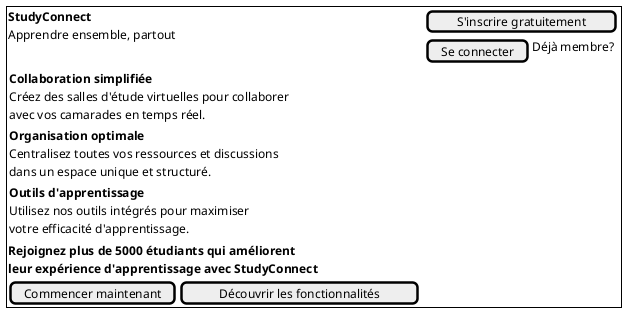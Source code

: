 @startuml chapterIII_ui_home
skinparam backgroundColor white
skinparam handwritten false
skinparam defaultFontName Arial

salt
{
  {+
    {
      <b>StudyConnect
      | Apprendre ensemble, partout
    } 
    
    {
      {
        [S'inscrire gratuitement]
      }
      
      {
        [Se connecter] | Déjà membre?
      }
    }
    
    {
      {
        <b>Collaboration simplifiée
        Créez des salles d'étude virtuelles pour collaborer 
        avec vos camarades en temps réel.
      }
      {
        <b>Organisation optimale
        Centralisez toutes vos ressources et discussions
        dans un espace unique et structuré.
      }
      {
        <b>Outils d'apprentissage
        Utilisez nos outils intégrés pour maximiser
        votre efficacité d'apprentissage.
      }
    }
    
    {
      <b>Rejoignez plus de 5000 étudiants qui améliorent
      <b>leur expérience d'apprentissage avec StudyConnect
    }
    
    {
      [Commencer maintenant] | [Découvrir les fonctionnalités] 
    }
  }
}

@enduml 
